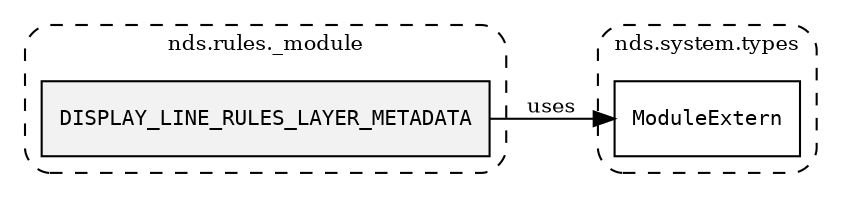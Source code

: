 /**
 * This dot file creates symbol collaboration diagram for DISPLAY_LINE_RULES_LAYER_METADATA.
 */
digraph ZSERIO
{
    node [shape=box, fontsize=10];
    rankdir="LR";
    fontsize=10;
    tooltip="DISPLAY_LINE_RULES_LAYER_METADATA collaboration diagram";

    subgraph "cluster_nds.rules._module"
    {
        style="dashed, rounded";
        label="nds.rules._module";
        tooltip="Package nds.rules._module";
        href="../../../content/packages/nds.rules._module.html#Package-nds-rules-_module";
        target="_parent";

        "DISPLAY_LINE_RULES_LAYER_METADATA" [style="filled", fillcolor="#0000000D", target="_parent", label=<<font face="monospace"><table align="center" border="0" cellspacing="0" cellpadding="0"><tr><td href="../../../content/packages/nds.rules._module.html#Constant-DISPLAY_LINE_RULES_LAYER_METADATA" title="Constant defined in nds.rules._module">DISPLAY_LINE_RULES_LAYER_METADATA</td></tr></table></font>>];
    }

    subgraph "cluster_nds.system.types"
    {
        style="dashed, rounded";
        label="nds.system.types";
        tooltip="Package nds.system.types";
        href="../../../content/packages/nds.system.types.html#Package-nds-system-types";
        target="_parent";

        "ModuleExtern" [target="_parent", label=<<font face="monospace"><table align="center" border="0" cellspacing="0" cellpadding="0"><tr><td href="../../../content/packages/nds.system.types.html#Subtype-ModuleExtern" title="Subtype defined in nds.system.types">ModuleExtern</td></tr></table></font>>];
    }

    "DISPLAY_LINE_RULES_LAYER_METADATA" -> "ModuleExtern" [label="uses", fontsize=10];
}
